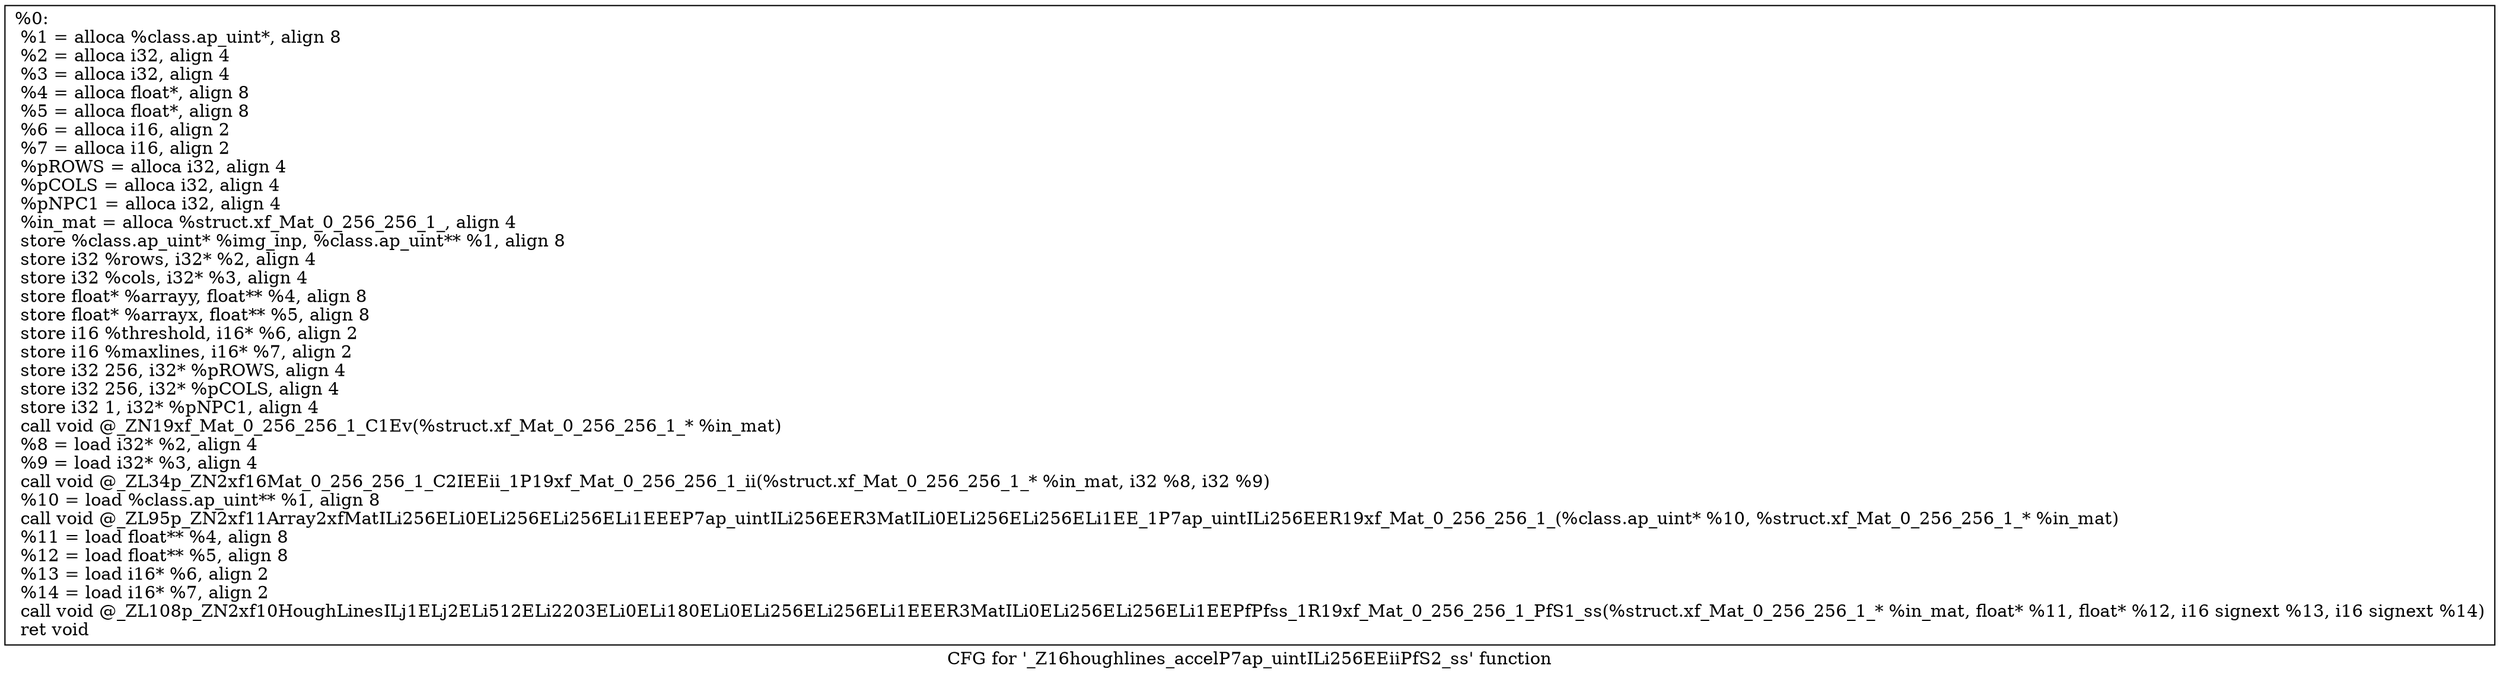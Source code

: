 digraph "CFG for '_Z16houghlines_accelP7ap_uintILi256EEiiPfS2_ss' function" {
	label="CFG for '_Z16houghlines_accelP7ap_uintILi256EEiiPfS2_ss' function";

	Node0x1828e90 [shape=record,label="{%0:\l  %1 = alloca %class.ap_uint*, align 8\l  %2 = alloca i32, align 4\l  %3 = alloca i32, align 4\l  %4 = alloca float*, align 8\l  %5 = alloca float*, align 8\l  %6 = alloca i16, align 2\l  %7 = alloca i16, align 2\l  %pROWS = alloca i32, align 4\l  %pCOLS = alloca i32, align 4\l  %pNPC1 = alloca i32, align 4\l  %in_mat = alloca %struct.xf_Mat_0_256_256_1_, align 4\l  store %class.ap_uint* %img_inp, %class.ap_uint** %1, align 8\l  store i32 %rows, i32* %2, align 4\l  store i32 %cols, i32* %3, align 4\l  store float* %arrayy, float** %4, align 8\l  store float* %arrayx, float** %5, align 8\l  store i16 %threshold, i16* %6, align 2\l  store i16 %maxlines, i16* %7, align 2\l  store i32 256, i32* %pROWS, align 4\l  store i32 256, i32* %pCOLS, align 4\l  store i32 1, i32* %pNPC1, align 4\l  call void @_ZN19xf_Mat_0_256_256_1_C1Ev(%struct.xf_Mat_0_256_256_1_* %in_mat)\l  %8 = load i32* %2, align 4\l  %9 = load i32* %3, align 4\l  call void @_ZL34p_ZN2xf16Mat_0_256_256_1_C2IEEii_1P19xf_Mat_0_256_256_1_ii(%struct.xf_Mat_0_256_256_1_* %in_mat, i32 %8, i32 %9)\l  %10 = load %class.ap_uint** %1, align 8\l  call void @_ZL95p_ZN2xf11Array2xfMatILi256ELi0ELi256ELi256ELi1EEEP7ap_uintILi256EER3MatILi0ELi256ELi256ELi1EE_1P7ap_uintILi256EER19xf_Mat_0_256_256_1_(%class.ap_uint* %10, %struct.xf_Mat_0_256_256_1_* %in_mat)\l  %11 = load float** %4, align 8\l  %12 = load float** %5, align 8\l  %13 = load i16* %6, align 2\l  %14 = load i16* %7, align 2\l  call void @_ZL108p_ZN2xf10HoughLinesILj1ELj2ELi512ELi2203ELi0ELi180ELi0ELi256ELi256ELi1EEER3MatILi0ELi256ELi256ELi1EEPfPfss_1R19xf_Mat_0_256_256_1_PfS1_ss(%struct.xf_Mat_0_256_256_1_* %in_mat, float* %11, float* %12, i16 signext %13, i16 signext %14)\l  ret void\l}"];
}

